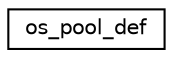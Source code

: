 digraph "Graphical Class Hierarchy"
{
 // LATEX_PDF_SIZE
  edge [fontname="Helvetica",fontsize="10",labelfontname="Helvetica",labelfontsize="10"];
  node [fontname="Helvetica",fontsize="10",shape=record];
  rankdir="LR";
  Node0 [label="os_pool_def",height=0.2,width=0.4,color="black", fillcolor="white", style="filled",URL="$structos__pool__def.html",tooltip=" "];
}
